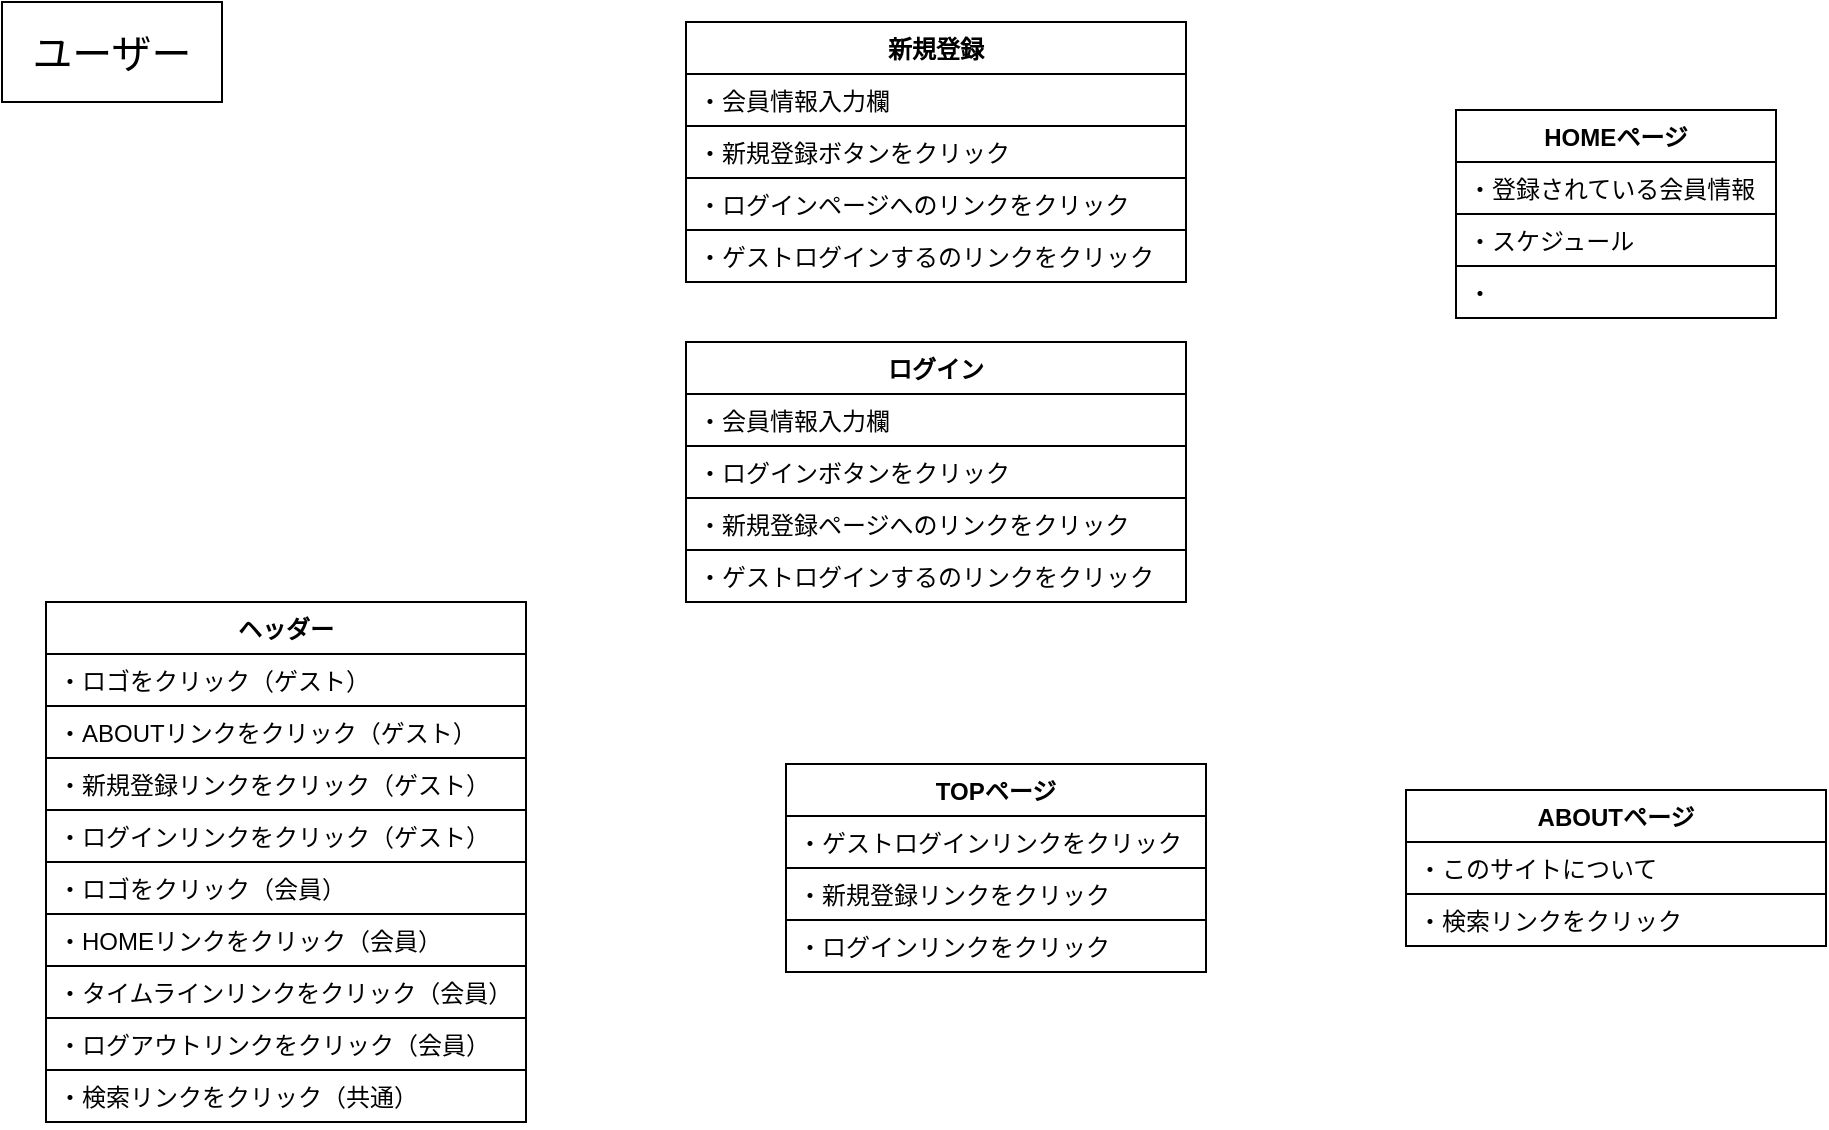 <mxfile version="24.4.0" type="github" pages="2">
  <diagram id="C5RBs43oDa-KdzZeNtuy" name="user">
    <mxGraphModel dx="1050" dy="522" grid="1" gridSize="10" guides="1" tooltips="1" connect="1" arrows="1" fold="1" page="1" pageScale="1" pageWidth="1169" pageHeight="827" math="0" shadow="0">
      <root>
        <mxCell id="WIyWlLk6GJQsqaUBKTNV-0" />
        <mxCell id="WIyWlLk6GJQsqaUBKTNV-1" parent="WIyWlLk6GJQsqaUBKTNV-0" />
        <mxCell id="aJmdaqg5793rD4GG7WVu-4" value="&lt;font style=&quot;font-size: 20px;&quot;&gt;ユーザー&lt;/font&gt;" style="html=1;whiteSpace=wrap;strokeColor=default;align=center;verticalAlign=middle;spacingLeft=4;spacingRight=4;fontFamily=Helvetica;fontSize=12;fontColor=default;fillColor=none;gradientColor=none;" vertex="1" parent="WIyWlLk6GJQsqaUBKTNV-1">
          <mxGeometry x="18" y="20" width="110" height="50" as="geometry" />
        </mxCell>
        <mxCell id="aJmdaqg5793rD4GG7WVu-12" value="TOPページ" style="swimlane;fontStyle=1;align=center;verticalAlign=top;childLayout=stackLayout;horizontal=1;startSize=26;horizontalStack=0;resizeParent=1;resizeParentMax=0;resizeLast=0;collapsible=1;marginBottom=0;whiteSpace=wrap;html=1;strokeColor=default;spacingLeft=4;spacingRight=4;fontFamily=Helvetica;fontSize=12;fontColor=default;fillColor=none;gradientColor=none;" vertex="1" parent="WIyWlLk6GJQsqaUBKTNV-1">
          <mxGeometry x="410" y="401" width="210" height="104" as="geometry" />
        </mxCell>
        <mxCell id="aJmdaqg5793rD4GG7WVu-13" value="・ゲストログインリンクをクリック" style="text;strokeColor=default;fillColor=none;align=left;verticalAlign=top;spacingLeft=4;spacingRight=4;overflow=hidden;rotatable=0;points=[[0,0.5],[1,0.5]];portConstraint=eastwest;whiteSpace=wrap;html=1;fontFamily=Helvetica;fontSize=12;fontColor=default;" vertex="1" parent="aJmdaqg5793rD4GG7WVu-12">
          <mxGeometry y="26" width="210" height="26" as="geometry" />
        </mxCell>
        <mxCell id="aJmdaqg5793rD4GG7WVu-15" value="・新規登録リンクをクリック" style="text;strokeColor=none;fillColor=none;align=left;verticalAlign=top;spacingLeft=4;spacingRight=4;overflow=hidden;rotatable=0;points=[[0,0.5],[1,0.5]];portConstraint=eastwest;whiteSpace=wrap;html=1;fontFamily=Helvetica;fontSize=12;fontColor=default;" vertex="1" parent="aJmdaqg5793rD4GG7WVu-12">
          <mxGeometry y="52" width="210" height="26" as="geometry" />
        </mxCell>
        <mxCell id="aJmdaqg5793rD4GG7WVu-17" value="・ログインリンクをクリック" style="text;strokeColor=default;fillColor=none;align=left;verticalAlign=top;spacingLeft=4;spacingRight=4;overflow=hidden;rotatable=0;points=[[0,0.5],[1,0.5]];portConstraint=eastwest;whiteSpace=wrap;html=1;fontFamily=Helvetica;fontSize=12;fontColor=default;" vertex="1" parent="aJmdaqg5793rD4GG7WVu-12">
          <mxGeometry y="78" width="210" height="26" as="geometry" />
        </mxCell>
        <mxCell id="aJmdaqg5793rD4GG7WVu-23" value="ヘッダー" style="swimlane;fontStyle=1;align=center;verticalAlign=top;childLayout=stackLayout;horizontal=1;startSize=26;horizontalStack=0;resizeParent=1;resizeParentMax=0;resizeLast=0;collapsible=1;marginBottom=0;whiteSpace=wrap;html=1;strokeColor=default;spacingLeft=4;spacingRight=4;fontFamily=Helvetica;fontSize=12;fontColor=default;fillColor=none;gradientColor=none;" vertex="1" parent="WIyWlLk6GJQsqaUBKTNV-1">
          <mxGeometry x="40" y="320" width="240" height="260" as="geometry" />
        </mxCell>
        <mxCell id="aJmdaqg5793rD4GG7WVu-41" value="・ロゴをクリック（ゲスト）" style="text;strokeColor=default;fillColor=none;align=left;verticalAlign=top;spacingLeft=4;spacingRight=4;overflow=hidden;rotatable=0;points=[[0,0.5],[1,0.5]];portConstraint=eastwest;whiteSpace=wrap;html=1;fontFamily=Helvetica;fontSize=12;fontColor=default;" vertex="1" parent="aJmdaqg5793rD4GG7WVu-23">
          <mxGeometry y="26" width="240" height="26" as="geometry" />
        </mxCell>
        <mxCell id="aJmdaqg5793rD4GG7WVu-24" value="・ABOUTリンクをクリック（ゲスト）" style="text;strokeColor=default;fillColor=none;align=left;verticalAlign=top;spacingLeft=4;spacingRight=4;overflow=hidden;rotatable=0;points=[[0,0.5],[1,0.5]];portConstraint=eastwest;whiteSpace=wrap;html=1;fontFamily=Helvetica;fontSize=12;fontColor=default;" vertex="1" parent="aJmdaqg5793rD4GG7WVu-23">
          <mxGeometry y="52" width="240" height="26" as="geometry" />
        </mxCell>
        <mxCell id="aJmdaqg5793rD4GG7WVu-26" value="・新規登録リンクをクリック（ゲスト）" style="text;strokeColor=default;fillColor=none;align=left;verticalAlign=top;spacingLeft=4;spacingRight=4;overflow=hidden;rotatable=0;points=[[0,0.5],[1,0.5]];portConstraint=eastwest;whiteSpace=wrap;html=1;fontFamily=Helvetica;fontSize=12;fontColor=default;" vertex="1" parent="aJmdaqg5793rD4GG7WVu-23">
          <mxGeometry y="78" width="240" height="26" as="geometry" />
        </mxCell>
        <mxCell id="aJmdaqg5793rD4GG7WVu-33" value="・ログインリンクをクリック（ゲスト）" style="text;strokeColor=default;fillColor=none;align=left;verticalAlign=top;spacingLeft=4;spacingRight=4;overflow=hidden;rotatable=0;points=[[0,0.5],[1,0.5]];portConstraint=eastwest;whiteSpace=wrap;html=1;fontFamily=Helvetica;fontSize=12;fontColor=default;" vertex="1" parent="aJmdaqg5793rD4GG7WVu-23">
          <mxGeometry y="104" width="240" height="26" as="geometry" />
        </mxCell>
        <mxCell id="aJmdaqg5793rD4GG7WVu-40" value="・ロゴをクリック（会員）" style="text;strokeColor=default;fillColor=none;align=left;verticalAlign=top;spacingLeft=4;spacingRight=4;overflow=hidden;rotatable=0;points=[[0,0.5],[1,0.5]];portConstraint=eastwest;whiteSpace=wrap;html=1;fontFamily=Helvetica;fontSize=12;fontColor=default;" vertex="1" parent="aJmdaqg5793rD4GG7WVu-23">
          <mxGeometry y="130" width="240" height="26" as="geometry" />
        </mxCell>
        <mxCell id="aJmdaqg5793rD4GG7WVu-32" value="・HOMEリンクをクリック（会員）" style="text;strokeColor=default;fillColor=none;align=left;verticalAlign=top;spacingLeft=4;spacingRight=4;overflow=hidden;rotatable=0;points=[[0,0.5],[1,0.5]];portConstraint=eastwest;whiteSpace=wrap;html=1;fontFamily=Helvetica;fontSize=12;fontColor=default;" vertex="1" parent="aJmdaqg5793rD4GG7WVu-23">
          <mxGeometry y="156" width="240" height="26" as="geometry" />
        </mxCell>
        <mxCell id="aJmdaqg5793rD4GG7WVu-31" value="・タイムラインリンクをクリック（会員）" style="text;strokeColor=default;fillColor=none;align=left;verticalAlign=top;spacingLeft=4;spacingRight=4;overflow=hidden;rotatable=0;points=[[0,0.5],[1,0.5]];portConstraint=eastwest;whiteSpace=wrap;html=1;fontFamily=Helvetica;fontSize=12;fontColor=default;" vertex="1" parent="aJmdaqg5793rD4GG7WVu-23">
          <mxGeometry y="182" width="240" height="26" as="geometry" />
        </mxCell>
        <mxCell id="aJmdaqg5793rD4GG7WVu-30" value="・ログアウトリンクをクリック（会員）" style="text;strokeColor=default;fillColor=none;align=left;verticalAlign=top;spacingLeft=4;spacingRight=4;overflow=hidden;rotatable=0;points=[[0,0.5],[1,0.5]];portConstraint=eastwest;whiteSpace=wrap;html=1;fontFamily=Helvetica;fontSize=12;fontColor=default;" vertex="1" parent="aJmdaqg5793rD4GG7WVu-23">
          <mxGeometry y="208" width="240" height="26" as="geometry" />
        </mxCell>
        <mxCell id="aJmdaqg5793rD4GG7WVu-29" value="・検索リンクをクリック（共通）" style="text;strokeColor=default;fillColor=none;align=left;verticalAlign=top;spacingLeft=4;spacingRight=4;overflow=hidden;rotatable=0;points=[[0,0.5],[1,0.5]];portConstraint=eastwest;whiteSpace=wrap;html=1;fontFamily=Helvetica;fontSize=12;fontColor=default;" vertex="1" parent="aJmdaqg5793rD4GG7WVu-23">
          <mxGeometry y="234" width="240" height="26" as="geometry" />
        </mxCell>
        <mxCell id="aJmdaqg5793rD4GG7WVu-34" value="新規登録" style="swimlane;fontStyle=1;align=center;verticalAlign=top;childLayout=stackLayout;horizontal=1;startSize=26;horizontalStack=0;resizeParent=1;resizeParentMax=0;resizeLast=0;collapsible=1;marginBottom=0;whiteSpace=wrap;html=1;strokeColor=default;spacingLeft=4;spacingRight=4;fontFamily=Helvetica;fontSize=12;fontColor=default;fillColor=none;gradientColor=none;" vertex="1" parent="WIyWlLk6GJQsqaUBKTNV-1">
          <mxGeometry x="360" y="30" width="250" height="130" as="geometry" />
        </mxCell>
        <mxCell id="aJmdaqg5793rD4GG7WVu-35" value="・会員情報入力欄" style="text;strokeColor=default;fillColor=none;align=left;verticalAlign=top;spacingLeft=4;spacingRight=4;overflow=hidden;rotatable=0;points=[[0,0.5],[1,0.5]];portConstraint=eastwest;whiteSpace=wrap;html=1;fontFamily=Helvetica;fontSize=12;fontColor=default;" vertex="1" parent="aJmdaqg5793rD4GG7WVu-34">
          <mxGeometry y="26" width="250" height="26" as="geometry" />
        </mxCell>
        <mxCell id="aJmdaqg5793rD4GG7WVu-37" value="・新規登録ボタンをクリック" style="text;strokeColor=default;fillColor=none;align=left;verticalAlign=top;spacingLeft=4;spacingRight=4;overflow=hidden;rotatable=0;points=[[0,0.5],[1,0.5]];portConstraint=eastwest;whiteSpace=wrap;html=1;fontFamily=Helvetica;fontSize=12;fontColor=default;" vertex="1" parent="aJmdaqg5793rD4GG7WVu-34">
          <mxGeometry y="52" width="250" height="26" as="geometry" />
        </mxCell>
        <mxCell id="aJmdaqg5793rD4GG7WVu-38" value="・ログインページへのリンクをクリック" style="text;strokeColor=default;fillColor=none;align=left;verticalAlign=top;spacingLeft=4;spacingRight=4;overflow=hidden;rotatable=0;points=[[0,0.5],[1,0.5]];portConstraint=eastwest;whiteSpace=wrap;html=1;fontFamily=Helvetica;fontSize=12;fontColor=default;" vertex="1" parent="aJmdaqg5793rD4GG7WVu-34">
          <mxGeometry y="78" width="250" height="26" as="geometry" />
        </mxCell>
        <mxCell id="aJmdaqg5793rD4GG7WVu-42" value="・ゲストログインするのリンクをクリック" style="text;strokeColor=default;fillColor=none;align=left;verticalAlign=top;spacingLeft=4;spacingRight=4;overflow=hidden;rotatable=0;points=[[0,0.5],[1,0.5]];portConstraint=eastwest;whiteSpace=wrap;html=1;fontFamily=Helvetica;fontSize=12;fontColor=default;" vertex="1" parent="aJmdaqg5793rD4GG7WVu-34">
          <mxGeometry y="104" width="250" height="26" as="geometry" />
        </mxCell>
        <mxCell id="aJmdaqg5793rD4GG7WVu-18" value="ABOUTページ" style="swimlane;fontStyle=1;align=center;verticalAlign=top;childLayout=stackLayout;horizontal=1;startSize=26;horizontalStack=0;resizeParent=1;resizeParentMax=0;resizeLast=0;collapsible=1;marginBottom=0;whiteSpace=wrap;html=1;spacingLeft=4;spacingRight=4;fontFamily=Helvetica;fontSize=12;" vertex="1" parent="WIyWlLk6GJQsqaUBKTNV-1">
          <mxGeometry x="720" y="414" width="210" height="78" as="geometry" />
        </mxCell>
        <mxCell id="aJmdaqg5793rD4GG7WVu-21" value="・このサイトについて" style="text;strokeColor=default;fillColor=none;align=left;verticalAlign=top;spacingLeft=4;spacingRight=4;overflow=hidden;rotatable=0;points=[[0,0.5],[1,0.5]];portConstraint=eastwest;whiteSpace=wrap;html=1;fontFamily=Helvetica;fontSize=12;fontColor=default;" vertex="1" parent="aJmdaqg5793rD4GG7WVu-18">
          <mxGeometry y="26" width="210" height="26" as="geometry" />
        </mxCell>
        <mxCell id="aJmdaqg5793rD4GG7WVu-22" value="・検索リンクをクリック" style="text;strokeColor=default;fillColor=none;align=left;verticalAlign=top;spacingLeft=4;spacingRight=4;overflow=hidden;rotatable=0;points=[[0,0.5],[1,0.5]];portConstraint=eastwest;whiteSpace=wrap;html=1;fontFamily=Helvetica;fontSize=12;fontColor=default;" vertex="1" parent="aJmdaqg5793rD4GG7WVu-18">
          <mxGeometry y="52" width="210" height="26" as="geometry" />
        </mxCell>
        <mxCell id="aJmdaqg5793rD4GG7WVu-43" value="ログイン" style="swimlane;fontStyle=1;align=center;verticalAlign=top;childLayout=stackLayout;horizontal=1;startSize=26;horizontalStack=0;resizeParent=1;resizeParentMax=0;resizeLast=0;collapsible=1;marginBottom=0;whiteSpace=wrap;html=1;strokeColor=default;spacingLeft=4;spacingRight=4;fontFamily=Helvetica;fontSize=12;fontColor=default;fillColor=none;gradientColor=none;" vertex="1" parent="WIyWlLk6GJQsqaUBKTNV-1">
          <mxGeometry x="360" y="190" width="250" height="130" as="geometry" />
        </mxCell>
        <mxCell id="aJmdaqg5793rD4GG7WVu-44" value="・会員情報入力欄" style="text;strokeColor=default;fillColor=none;align=left;verticalAlign=top;spacingLeft=4;spacingRight=4;overflow=hidden;rotatable=0;points=[[0,0.5],[1,0.5]];portConstraint=eastwest;whiteSpace=wrap;html=1;fontFamily=Helvetica;fontSize=12;fontColor=default;" vertex="1" parent="aJmdaqg5793rD4GG7WVu-43">
          <mxGeometry y="26" width="250" height="26" as="geometry" />
        </mxCell>
        <mxCell id="aJmdaqg5793rD4GG7WVu-45" value="・ログインボタンをクリック" style="text;strokeColor=default;fillColor=none;align=left;verticalAlign=top;spacingLeft=4;spacingRight=4;overflow=hidden;rotatable=0;points=[[0,0.5],[1,0.5]];portConstraint=eastwest;whiteSpace=wrap;html=1;fontFamily=Helvetica;fontSize=12;fontColor=default;" vertex="1" parent="aJmdaqg5793rD4GG7WVu-43">
          <mxGeometry y="52" width="250" height="26" as="geometry" />
        </mxCell>
        <mxCell id="aJmdaqg5793rD4GG7WVu-46" value="・新規登録ページへのリンクをクリック" style="text;strokeColor=default;fillColor=none;align=left;verticalAlign=top;spacingLeft=4;spacingRight=4;overflow=hidden;rotatable=0;points=[[0,0.5],[1,0.5]];portConstraint=eastwest;whiteSpace=wrap;html=1;fontFamily=Helvetica;fontSize=12;fontColor=default;" vertex="1" parent="aJmdaqg5793rD4GG7WVu-43">
          <mxGeometry y="78" width="250" height="26" as="geometry" />
        </mxCell>
        <mxCell id="aJmdaqg5793rD4GG7WVu-47" value="・ゲストログインするのリンクをクリック" style="text;strokeColor=default;fillColor=none;align=left;verticalAlign=top;spacingLeft=4;spacingRight=4;overflow=hidden;rotatable=0;points=[[0,0.5],[1,0.5]];portConstraint=eastwest;whiteSpace=wrap;html=1;fontFamily=Helvetica;fontSize=12;fontColor=default;" vertex="1" parent="aJmdaqg5793rD4GG7WVu-43">
          <mxGeometry y="104" width="250" height="26" as="geometry" />
        </mxCell>
        <mxCell id="aJmdaqg5793rD4GG7WVu-48" value="HOMEページ" style="swimlane;fontStyle=1;align=center;verticalAlign=top;childLayout=stackLayout;horizontal=1;startSize=26;horizontalStack=0;resizeParent=1;resizeParentMax=0;resizeLast=0;collapsible=1;marginBottom=0;whiteSpace=wrap;html=1;strokeColor=default;spacingLeft=4;spacingRight=4;fontFamily=Helvetica;fontSize=12;fontColor=default;fillColor=none;gradientColor=none;" vertex="1" parent="WIyWlLk6GJQsqaUBKTNV-1">
          <mxGeometry x="745" y="74" width="160" height="104" as="geometry" />
        </mxCell>
        <mxCell id="aJmdaqg5793rD4GG7WVu-49" value="・登録されている会員情報" style="text;strokeColor=default;fillColor=none;align=left;verticalAlign=top;spacingLeft=4;spacingRight=4;overflow=hidden;rotatable=0;points=[[0,0.5],[1,0.5]];portConstraint=eastwest;whiteSpace=wrap;html=1;fontFamily=Helvetica;fontSize=12;fontColor=default;" vertex="1" parent="aJmdaqg5793rD4GG7WVu-48">
          <mxGeometry y="26" width="160" height="26" as="geometry" />
        </mxCell>
        <mxCell id="aJmdaqg5793rD4GG7WVu-51" value="・スケジュール" style="text;strokeColor=default;fillColor=none;align=left;verticalAlign=top;spacingLeft=4;spacingRight=4;overflow=hidden;rotatable=0;points=[[0,0.5],[1,0.5]];portConstraint=eastwest;whiteSpace=wrap;html=1;fontFamily=Helvetica;fontSize=12;fontColor=default;" vertex="1" parent="aJmdaqg5793rD4GG7WVu-48">
          <mxGeometry y="52" width="160" height="26" as="geometry" />
        </mxCell>
        <mxCell id="aJmdaqg5793rD4GG7WVu-52" value="・" style="text;strokeColor=default;fillColor=none;align=left;verticalAlign=top;spacingLeft=4;spacingRight=4;overflow=hidden;rotatable=0;points=[[0,0.5],[1,0.5]];portConstraint=eastwest;whiteSpace=wrap;html=1;fontFamily=Helvetica;fontSize=12;fontColor=default;" vertex="1" parent="aJmdaqg5793rD4GG7WVu-48">
          <mxGeometry y="78" width="160" height="26" as="geometry" />
        </mxCell>
      </root>
    </mxGraphModel>
  </diagram>
  <diagram id="uuN8JAgnFY2YQH_0RtIa" name="admin">
    <mxGraphModel dx="1050" dy="522" grid="1" gridSize="10" guides="1" tooltips="1" connect="1" arrows="1" fold="1" page="1" pageScale="1" pageWidth="1169" pageHeight="827" math="0" shadow="0">
      <root>
        <mxCell id="0" />
        <mxCell id="1" parent="0" />
      </root>
    </mxGraphModel>
  </diagram>
</mxfile>
